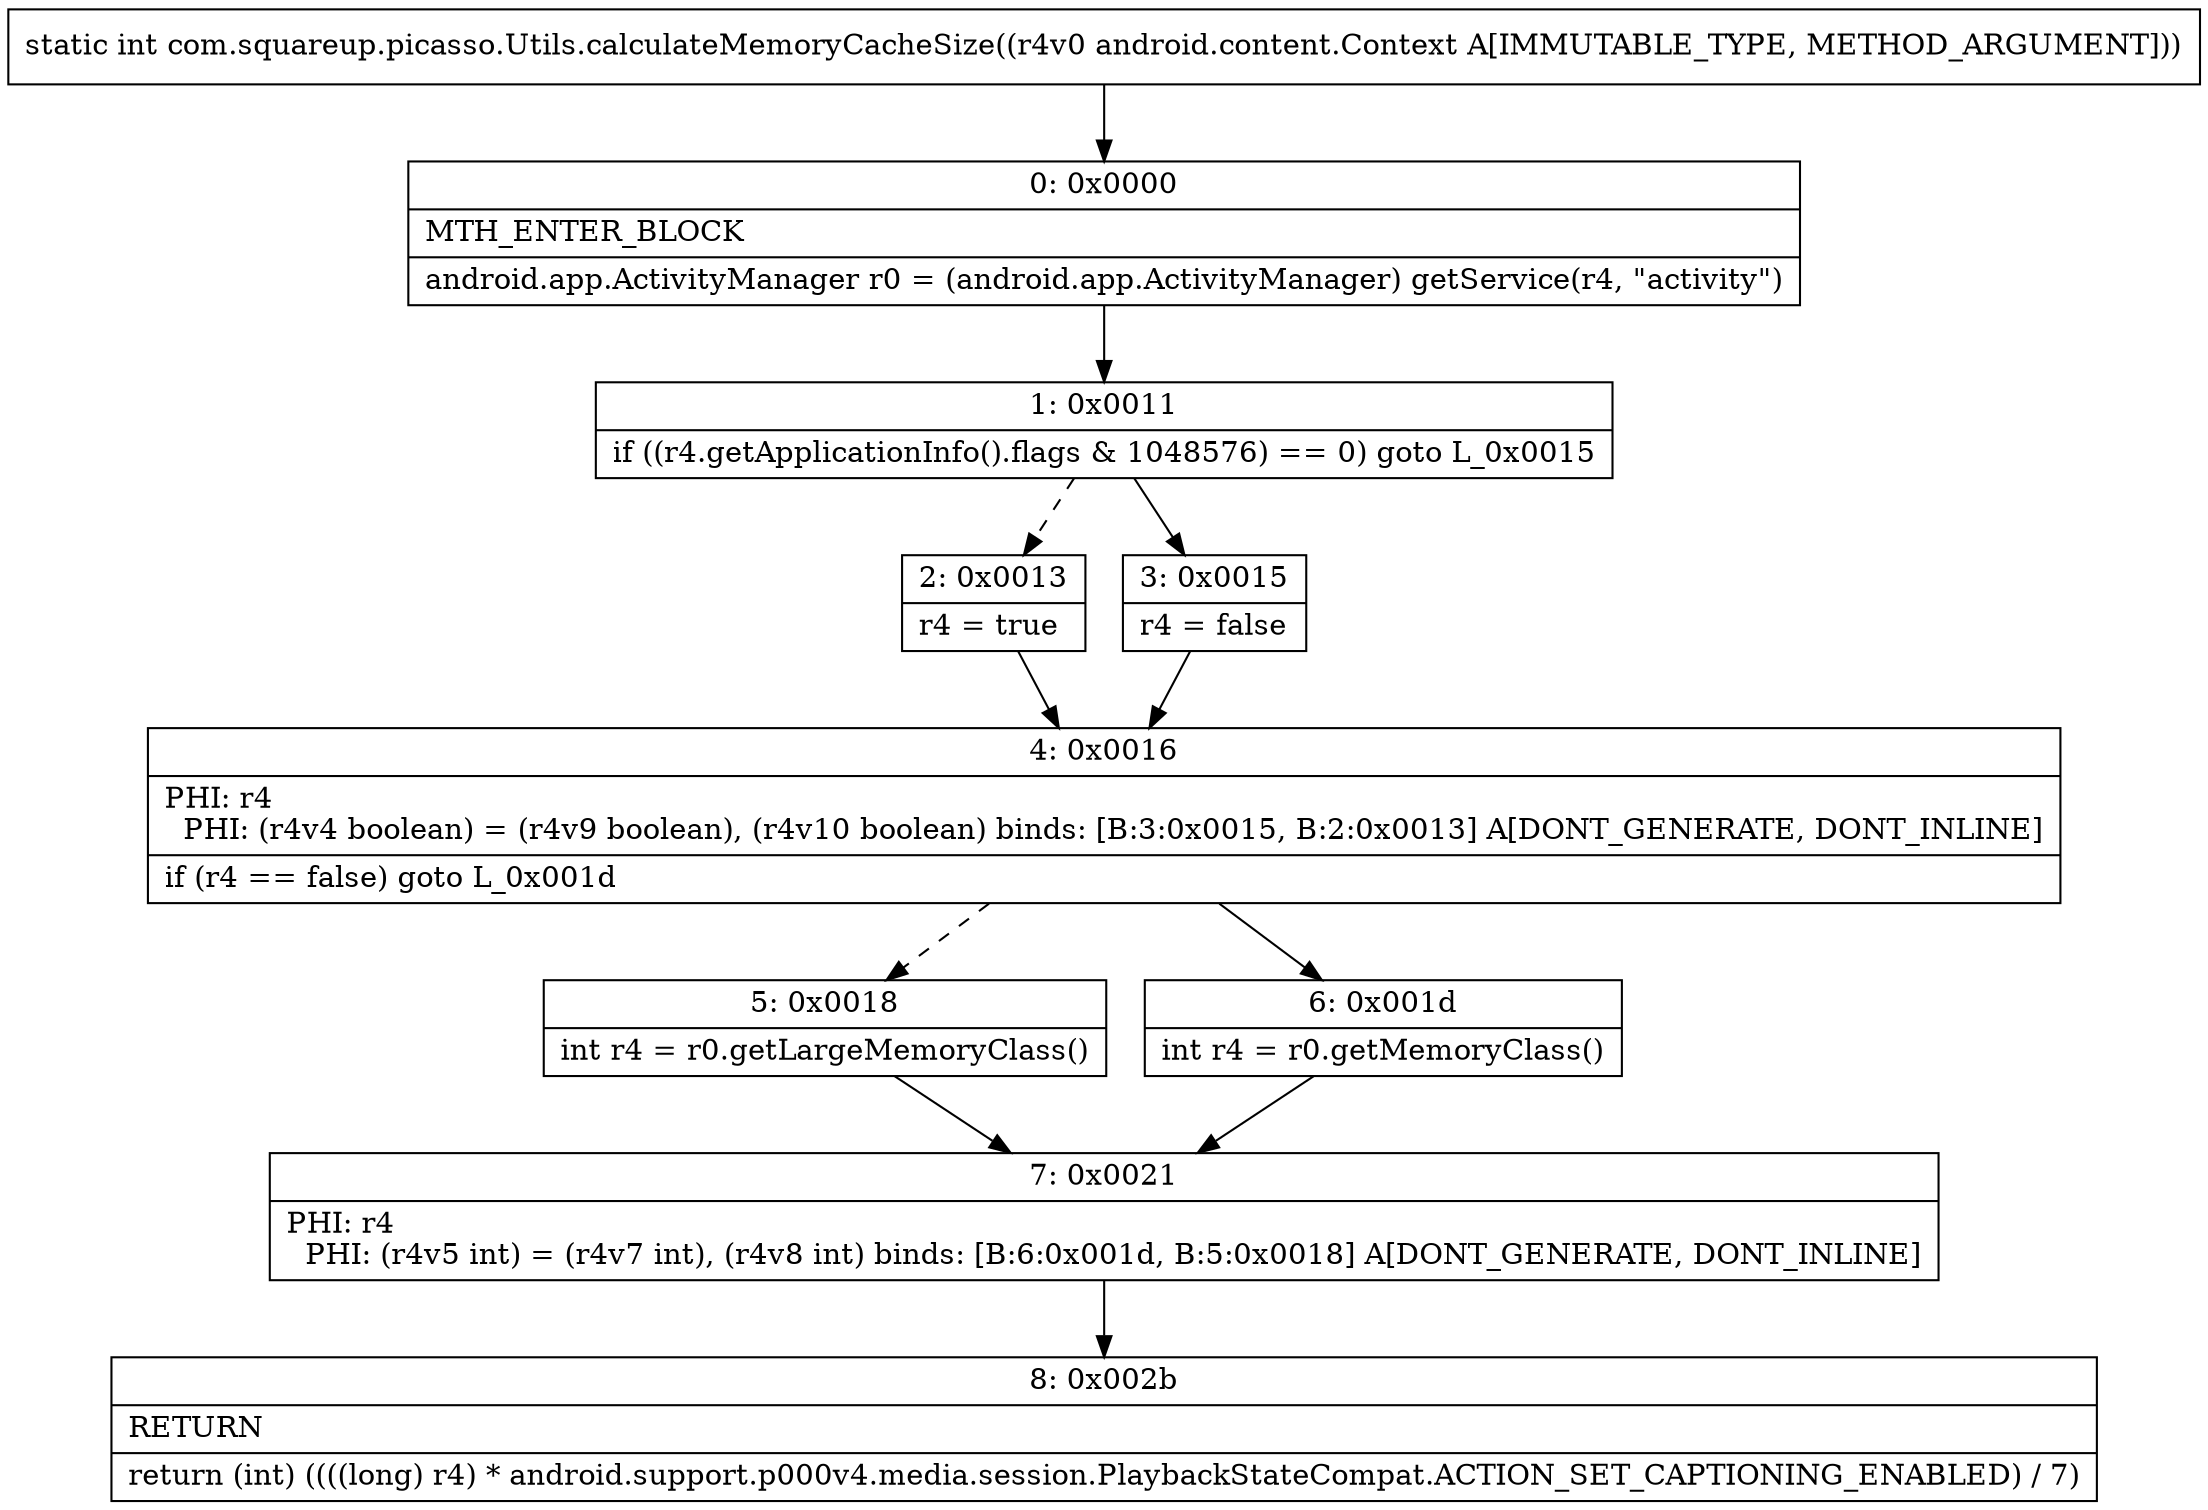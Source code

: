 digraph "CFG forcom.squareup.picasso.Utils.calculateMemoryCacheSize(Landroid\/content\/Context;)I" {
Node_0 [shape=record,label="{0\:\ 0x0000|MTH_ENTER_BLOCK\l|android.app.ActivityManager r0 = (android.app.ActivityManager) getService(r4, \"activity\")\l}"];
Node_1 [shape=record,label="{1\:\ 0x0011|if ((r4.getApplicationInfo().flags & 1048576) == 0) goto L_0x0015\l}"];
Node_2 [shape=record,label="{2\:\ 0x0013|r4 = true\l}"];
Node_3 [shape=record,label="{3\:\ 0x0015|r4 = false\l}"];
Node_4 [shape=record,label="{4\:\ 0x0016|PHI: r4 \l  PHI: (r4v4 boolean) = (r4v9 boolean), (r4v10 boolean) binds: [B:3:0x0015, B:2:0x0013] A[DONT_GENERATE, DONT_INLINE]\l|if (r4 == false) goto L_0x001d\l}"];
Node_5 [shape=record,label="{5\:\ 0x0018|int r4 = r0.getLargeMemoryClass()\l}"];
Node_6 [shape=record,label="{6\:\ 0x001d|int r4 = r0.getMemoryClass()\l}"];
Node_7 [shape=record,label="{7\:\ 0x0021|PHI: r4 \l  PHI: (r4v5 int) = (r4v7 int), (r4v8 int) binds: [B:6:0x001d, B:5:0x0018] A[DONT_GENERATE, DONT_INLINE]\l}"];
Node_8 [shape=record,label="{8\:\ 0x002b|RETURN\l|return (int) ((((long) r4) * android.support.p000v4.media.session.PlaybackStateCompat.ACTION_SET_CAPTIONING_ENABLED) \/ 7)\l}"];
MethodNode[shape=record,label="{static int com.squareup.picasso.Utils.calculateMemoryCacheSize((r4v0 android.content.Context A[IMMUTABLE_TYPE, METHOD_ARGUMENT])) }"];
MethodNode -> Node_0;
Node_0 -> Node_1;
Node_1 -> Node_2[style=dashed];
Node_1 -> Node_3;
Node_2 -> Node_4;
Node_3 -> Node_4;
Node_4 -> Node_5[style=dashed];
Node_4 -> Node_6;
Node_5 -> Node_7;
Node_6 -> Node_7;
Node_7 -> Node_8;
}

